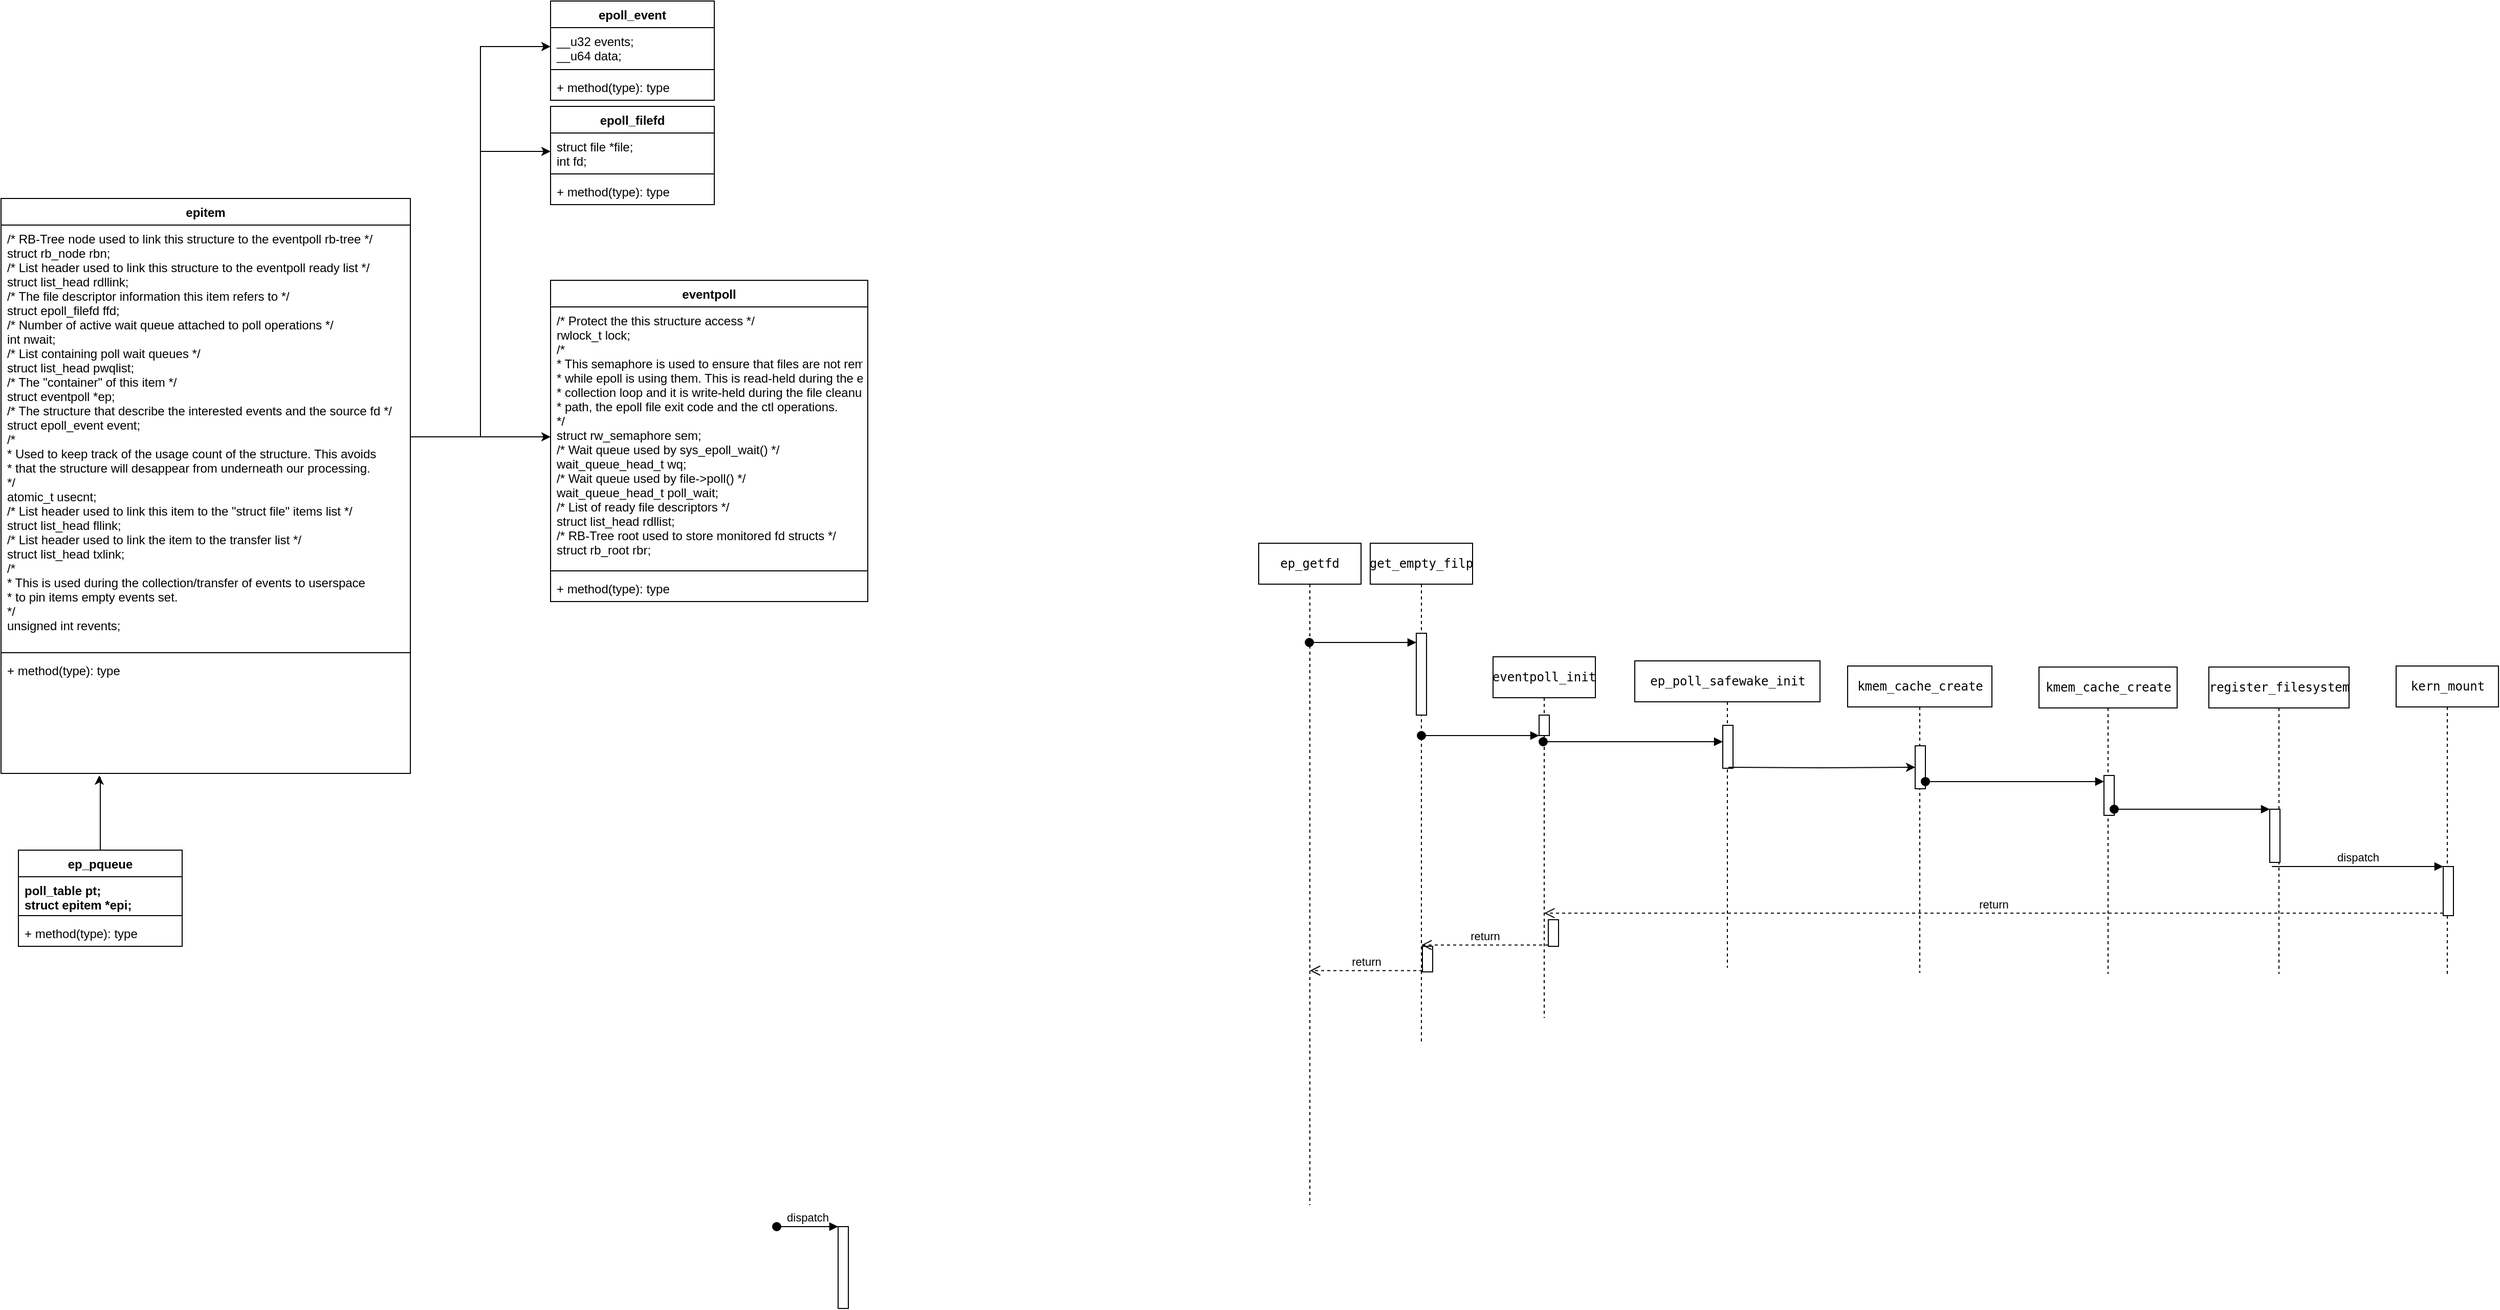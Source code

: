 <mxfile version="10.4.7" type="github"><diagram id="craqX8VbKErLSzMx446K" name="Page-1"><mxGraphModel dx="885" dy="1472" grid="0" gridSize="10" guides="1" tooltips="1" connect="1" arrows="1" fold="1" page="0" pageScale="1" pageWidth="827" pageHeight="1169" math="0" shadow="0"><root><mxCell id="0"/><mxCell id="1" parent="0"/><mxCell id="ZwNpzpnpfVniahjFfzZO-1" value="epitem" style="swimlane;fontStyle=1;align=center;verticalAlign=top;childLayout=stackLayout;horizontal=1;startSize=26;horizontalStack=0;resizeParent=1;resizeParentMax=0;resizeLast=0;collapsible=1;marginBottom=0;" vertex="1" parent="1"><mxGeometry x="13" y="170" width="400" height="562" as="geometry"/></mxCell><mxCell id="ZwNpzpnpfVniahjFfzZO-2" value="/* RB-Tree node used to link this structure to the eventpoll rb-tree */&#xa;struct rb_node rbn;&#xa;/* List header used to link this structure to the eventpoll ready list */&#xa;struct list_head rdllink;&#xa;/* The file descriptor information this item refers to */&#xa;struct epoll_filefd ffd;&#xa;/* Number of active wait queue attached to poll operations */&#xa;int nwait;&#xa;/* List containing poll wait queues */&#xa;struct list_head pwqlist;&#xa;/* The &quot;container&quot; of this item */&#xa;struct eventpoll *ep;&#xa;/* The structure that describe the interested events and the source fd */&#xa;struct epoll_event event;&#xa;/*&#xa; * Used to keep track of the usage count of the structure. This avoids&#xa; * that the structure will desappear from underneath our processing.&#xa; */&#xa;atomic_t usecnt;&#xa;/* List header used to link this item to the &quot;struct file&quot; items list */&#xa;struct list_head fllink;&#xa;/* List header used to link the item to the transfer list */&#xa;struct list_head txlink;&#xa;/*&#xa; * This is used during the collection/transfer of events to userspace&#xa; * to pin items empty events set.&#xa; */&#xa;unsigned int revents;" style="text;strokeColor=none;fillColor=none;align=left;verticalAlign=top;spacingLeft=4;spacingRight=4;overflow=hidden;rotatable=0;points=[[0,0.5],[1,0.5]];portConstraint=eastwest;" vertex="1" parent="ZwNpzpnpfVniahjFfzZO-1"><mxGeometry y="26" width="400" height="414" as="geometry"/></mxCell><mxCell id="ZwNpzpnpfVniahjFfzZO-3" value="" style="line;strokeWidth=1;fillColor=none;align=left;verticalAlign=middle;spacingTop=-1;spacingLeft=3;spacingRight=3;rotatable=0;labelPosition=right;points=[];portConstraint=eastwest;" vertex="1" parent="ZwNpzpnpfVniahjFfzZO-1"><mxGeometry y="440" width="400" height="8" as="geometry"/></mxCell><mxCell id="ZwNpzpnpfVniahjFfzZO-4" value="+ method(type): type" style="text;strokeColor=none;fillColor=none;align=left;verticalAlign=top;spacingLeft=4;spacingRight=4;overflow=hidden;rotatable=0;points=[[0,0.5],[1,0.5]];portConstraint=eastwest;" vertex="1" parent="ZwNpzpnpfVniahjFfzZO-1"><mxGeometry y="448" width="400" height="114" as="geometry"/></mxCell><mxCell id="pTRS4t-ar3EstqvLFvJx-5" style="edgeStyle=orthogonalEdgeStyle;rounded=0;orthogonalLoop=1;jettySize=auto;html=1;exitX=0.5;exitY=0;exitDx=0;exitDy=0;entryX=0.24;entryY=1.018;entryDx=0;entryDy=0;entryPerimeter=0;" edge="1" parent="1" source="pTRS4t-ar3EstqvLFvJx-1" target="ZwNpzpnpfVniahjFfzZO-4"><mxGeometry relative="1" as="geometry"><Array as="points"><mxPoint x="110" y="736"/><mxPoint x="109" y="736"/></Array></mxGeometry></mxCell><mxCell id="pTRS4t-ar3EstqvLFvJx-1" value="ep_pqueue" style="swimlane;fontStyle=1;align=center;verticalAlign=top;childLayout=stackLayout;horizontal=1;startSize=26;horizontalStack=0;resizeParent=1;resizeParentMax=0;resizeLast=0;collapsible=1;marginBottom=0;" vertex="1" parent="1"><mxGeometry x="30" y="807" width="160" height="94" as="geometry"/></mxCell><mxCell id="pTRS4t-ar3EstqvLFvJx-2" value="poll_table pt;&#xa;struct epitem *epi;" style="text;strokeColor=none;fillColor=none;align=left;verticalAlign=top;spacingLeft=4;spacingRight=4;overflow=hidden;rotatable=0;points=[[0,0.5],[1,0.5]];portConstraint=eastwest;fontStyle=1" vertex="1" parent="pTRS4t-ar3EstqvLFvJx-1"><mxGeometry y="26" width="160" height="34" as="geometry"/></mxCell><mxCell id="pTRS4t-ar3EstqvLFvJx-3" value="" style="line;strokeWidth=1;fillColor=none;align=left;verticalAlign=middle;spacingTop=-1;spacingLeft=3;spacingRight=3;rotatable=0;labelPosition=right;points=[];portConstraint=eastwest;" vertex="1" parent="pTRS4t-ar3EstqvLFvJx-1"><mxGeometry y="60" width="160" height="8" as="geometry"/></mxCell><mxCell id="pTRS4t-ar3EstqvLFvJx-4" value="+ method(type): type" style="text;strokeColor=none;fillColor=none;align=left;verticalAlign=top;spacingLeft=4;spacingRight=4;overflow=hidden;rotatable=0;points=[[0,0.5],[1,0.5]];portConstraint=eastwest;" vertex="1" parent="pTRS4t-ar3EstqvLFvJx-1"><mxGeometry y="68" width="160" height="26" as="geometry"/></mxCell><mxCell id="pTRS4t-ar3EstqvLFvJx-7" value="eventpoll" style="swimlane;fontStyle=1;align=center;verticalAlign=top;childLayout=stackLayout;horizontal=1;startSize=26;horizontalStack=0;resizeParent=1;resizeParentMax=0;resizeLast=0;collapsible=1;marginBottom=0;" vertex="1" parent="1"><mxGeometry x="550" y="250" width="310" height="314" as="geometry"/></mxCell><mxCell id="pTRS4t-ar3EstqvLFvJx-8" value="/* Protect the this structure access */&#xa;rwlock_t lock;&#xa;/*&#xa; * This semaphore is used to ensure that files are not removed&#xa; * while epoll is using them. This is read-held during the event&#xa; * collection loop and it is write-held during the file cleanup&#xa; * path, the epoll file exit code and the ctl operations.&#xa; */&#xa;struct rw_semaphore sem;&#xa;/* Wait queue used by sys_epoll_wait() */&#xa;wait_queue_head_t wq;&#xa;/* Wait queue used by file-&gt;poll() */&#xa;wait_queue_head_t poll_wait;&#xa;/* List of ready file descriptors */&#xa;struct list_head rdllist;&#xa;/* RB-Tree root used to store monitored fd structs */&#xa;struct rb_root rbr;" style="text;strokeColor=none;fillColor=none;align=left;verticalAlign=top;spacingLeft=4;spacingRight=4;overflow=hidden;rotatable=0;points=[[0,0.5],[1,0.5]];portConstraint=eastwest;" vertex="1" parent="pTRS4t-ar3EstqvLFvJx-7"><mxGeometry y="26" width="310" height="254" as="geometry"/></mxCell><mxCell id="pTRS4t-ar3EstqvLFvJx-9" value="" style="line;strokeWidth=1;fillColor=none;align=left;verticalAlign=middle;spacingTop=-1;spacingLeft=3;spacingRight=3;rotatable=0;labelPosition=right;points=[];portConstraint=eastwest;" vertex="1" parent="pTRS4t-ar3EstqvLFvJx-7"><mxGeometry y="280" width="310" height="8" as="geometry"/></mxCell><mxCell id="pTRS4t-ar3EstqvLFvJx-10" value="+ method(type): type" style="text;strokeColor=none;fillColor=none;align=left;verticalAlign=top;spacingLeft=4;spacingRight=4;overflow=hidden;rotatable=0;points=[[0,0.5],[1,0.5]];portConstraint=eastwest;" vertex="1" parent="pTRS4t-ar3EstqvLFvJx-7"><mxGeometry y="288" width="310" height="26" as="geometry"/></mxCell><mxCell id="pTRS4t-ar3EstqvLFvJx-11" style="edgeStyle=orthogonalEdgeStyle;rounded=0;orthogonalLoop=1;jettySize=auto;html=1;exitX=1;exitY=0.5;exitDx=0;exitDy=0;entryX=0;entryY=0.5;entryDx=0;entryDy=0;" edge="1" parent="1" source="ZwNpzpnpfVniahjFfzZO-2" target="pTRS4t-ar3EstqvLFvJx-8"><mxGeometry relative="1" as="geometry"/></mxCell><mxCell id="pTRS4t-ar3EstqvLFvJx-12" value="epoll_filefd" style="swimlane;fontStyle=1;align=center;verticalAlign=top;childLayout=stackLayout;horizontal=1;startSize=26;horizontalStack=0;resizeParent=1;resizeParentMax=0;resizeLast=0;collapsible=1;marginBottom=0;" vertex="1" parent="1"><mxGeometry x="550" y="80" width="160" height="96" as="geometry"/></mxCell><mxCell id="pTRS4t-ar3EstqvLFvJx-13" value="struct file *file;&#xa;int fd;" style="text;strokeColor=none;fillColor=none;align=left;verticalAlign=top;spacingLeft=4;spacingRight=4;overflow=hidden;rotatable=0;points=[[0,0.5],[1,0.5]];portConstraint=eastwest;" vertex="1" parent="pTRS4t-ar3EstqvLFvJx-12"><mxGeometry y="26" width="160" height="36" as="geometry"/></mxCell><mxCell id="pTRS4t-ar3EstqvLFvJx-14" value="" style="line;strokeWidth=1;fillColor=none;align=left;verticalAlign=middle;spacingTop=-1;spacingLeft=3;spacingRight=3;rotatable=0;labelPosition=right;points=[];portConstraint=eastwest;" vertex="1" parent="pTRS4t-ar3EstqvLFvJx-12"><mxGeometry y="62" width="160" height="8" as="geometry"/></mxCell><mxCell id="pTRS4t-ar3EstqvLFvJx-15" value="+ method(type): type" style="text;strokeColor=none;fillColor=none;align=left;verticalAlign=top;spacingLeft=4;spacingRight=4;overflow=hidden;rotatable=0;points=[[0,0.5],[1,0.5]];portConstraint=eastwest;" vertex="1" parent="pTRS4t-ar3EstqvLFvJx-12"><mxGeometry y="70" width="160" height="26" as="geometry"/></mxCell><mxCell id="pTRS4t-ar3EstqvLFvJx-16" style="edgeStyle=orthogonalEdgeStyle;rounded=0;orthogonalLoop=1;jettySize=auto;html=1;exitX=1;exitY=0.5;exitDx=0;exitDy=0;entryX=0;entryY=0.5;entryDx=0;entryDy=0;" edge="1" parent="1" source="ZwNpzpnpfVniahjFfzZO-2" target="pTRS4t-ar3EstqvLFvJx-13"><mxGeometry relative="1" as="geometry"/></mxCell><mxCell id="pTRS4t-ar3EstqvLFvJx-17" value="epoll_event" style="swimlane;fontStyle=1;align=center;verticalAlign=top;childLayout=stackLayout;horizontal=1;startSize=26;horizontalStack=0;resizeParent=1;resizeParentMax=0;resizeLast=0;collapsible=1;marginBottom=0;" vertex="1" parent="1"><mxGeometry x="550" y="-23" width="160" height="97" as="geometry"/></mxCell><mxCell id="pTRS4t-ar3EstqvLFvJx-18" value="__u32 events;&#xa;__u64 data;" style="text;strokeColor=none;fillColor=none;align=left;verticalAlign=top;spacingLeft=4;spacingRight=4;overflow=hidden;rotatable=0;points=[[0,0.5],[1,0.5]];portConstraint=eastwest;" vertex="1" parent="pTRS4t-ar3EstqvLFvJx-17"><mxGeometry y="26" width="160" height="37" as="geometry"/></mxCell><mxCell id="pTRS4t-ar3EstqvLFvJx-19" value="" style="line;strokeWidth=1;fillColor=none;align=left;verticalAlign=middle;spacingTop=-1;spacingLeft=3;spacingRight=3;rotatable=0;labelPosition=right;points=[];portConstraint=eastwest;" vertex="1" parent="pTRS4t-ar3EstqvLFvJx-17"><mxGeometry y="63" width="160" height="8" as="geometry"/></mxCell><mxCell id="pTRS4t-ar3EstqvLFvJx-20" value="+ method(type): type" style="text;strokeColor=none;fillColor=none;align=left;verticalAlign=top;spacingLeft=4;spacingRight=4;overflow=hidden;rotatable=0;points=[[0,0.5],[1,0.5]];portConstraint=eastwest;" vertex="1" parent="pTRS4t-ar3EstqvLFvJx-17"><mxGeometry y="71" width="160" height="26" as="geometry"/></mxCell><mxCell id="pTRS4t-ar3EstqvLFvJx-21" style="edgeStyle=orthogonalEdgeStyle;rounded=0;orthogonalLoop=1;jettySize=auto;html=1;exitX=1;exitY=0.5;exitDx=0;exitDy=0;entryX=0;entryY=0.5;entryDx=0;entryDy=0;" edge="1" parent="1" source="ZwNpzpnpfVniahjFfzZO-2" target="pTRS4t-ar3EstqvLFvJx-18"><mxGeometry relative="1" as="geometry"/></mxCell><mxCell id="pTRS4t-ar3EstqvLFvJx-24" value="&lt;pre&gt;eventpoll_init&lt;/pre&gt;" style="shape=umlLifeline;perimeter=lifelinePerimeter;whiteSpace=wrap;html=1;container=1;collapsible=0;recursiveResize=0;outlineConnect=0;" vertex="1" parent="1"><mxGeometry x="1471" y="618" width="100" height="353" as="geometry"/></mxCell><mxCell id="pTRS4t-ar3EstqvLFvJx-44" value="" style="html=1;points=[];perimeter=orthogonalPerimeter;" vertex="1" parent="pTRS4t-ar3EstqvLFvJx-24"><mxGeometry x="45" y="57" width="10" height="20" as="geometry"/></mxCell><mxCell id="pTRS4t-ar3EstqvLFvJx-51" value="" style="html=1;points=[];perimeter=orthogonalPerimeter;" vertex="1" parent="pTRS4t-ar3EstqvLFvJx-24"><mxGeometry x="54" y="257" width="10" height="26" as="geometry"/></mxCell><mxCell id="pTRS4t-ar3EstqvLFvJx-25" value="&lt;pre&gt;ep_poll_safewake_init&lt;/pre&gt;" style="shape=umlLifeline;perimeter=lifelinePerimeter;whiteSpace=wrap;html=1;container=1;collapsible=0;recursiveResize=0;outlineConnect=0;" vertex="1" parent="1"><mxGeometry x="1609.5" y="622" width="181" height="300" as="geometry"/></mxCell><mxCell id="pTRS4t-ar3EstqvLFvJx-28" value="" style="html=1;points=[];perimeter=orthogonalPerimeter;" vertex="1" parent="pTRS4t-ar3EstqvLFvJx-25"><mxGeometry x="86" y="63" width="10" height="42" as="geometry"/></mxCell><mxCell id="pTRS4t-ar3EstqvLFvJx-26" value="&lt;pre&gt;kmem_cache_create&lt;/pre&gt;" style="shape=umlLifeline;perimeter=lifelinePerimeter;whiteSpace=wrap;html=1;container=1;collapsible=0;recursiveResize=0;outlineConnect=0;" vertex="1" parent="1"><mxGeometry x="1817.5" y="627" width="141" height="300" as="geometry"/></mxCell><mxCell id="pTRS4t-ar3EstqvLFvJx-27" value="&lt;pre&gt;kmem_cache_create&lt;/pre&gt;" style="shape=umlLifeline;perimeter=lifelinePerimeter;whiteSpace=wrap;html=1;container=1;collapsible=0;recursiveResize=0;outlineConnect=0;" vertex="1" parent="1"><mxGeometry x="2004.5" y="628" width="135" height="300" as="geometry"/></mxCell><mxCell id="pTRS4t-ar3EstqvLFvJx-29" value="" style="html=1;verticalAlign=bottom;startArrow=oval;endArrow=block;startSize=8;" edge="1" target="pTRS4t-ar3EstqvLFvJx-28" parent="1"><mxGeometry relative="1" as="geometry"><mxPoint x="1520" y="701" as="sourcePoint"/><Array as="points"><mxPoint x="1653.5" y="701"/></Array></mxGeometry></mxCell><mxCell id="pTRS4t-ar3EstqvLFvJx-30" value="" style="html=1;points=[];perimeter=orthogonalPerimeter;" vertex="1" parent="1"><mxGeometry x="1883.5" y="705" width="10" height="42" as="geometry"/></mxCell><mxCell id="pTRS4t-ar3EstqvLFvJx-31" value="" style="edgeStyle=orthogonalEdgeStyle;rounded=0;orthogonalLoop=1;jettySize=auto;html=1;" edge="1" parent="1" target="pTRS4t-ar3EstqvLFvJx-30"><mxGeometry relative="1" as="geometry"><mxPoint x="1701" y="726" as="sourcePoint"/></mxGeometry></mxCell><mxCell id="pTRS4t-ar3EstqvLFvJx-32" value="&lt;pre&gt;register_filesystem&lt;/pre&gt;" style="shape=umlLifeline;perimeter=lifelinePerimeter;whiteSpace=wrap;html=1;container=1;collapsible=0;recursiveResize=0;outlineConnect=0;" vertex="1" parent="1"><mxGeometry x="2170.5" y="628" width="137" height="300" as="geometry"/></mxCell><mxCell id="pTRS4t-ar3EstqvLFvJx-33" value="" style="html=1;points=[];perimeter=orthogonalPerimeter;" vertex="1" parent="1"><mxGeometry x="2068" y="734" width="10" height="39" as="geometry"/></mxCell><mxCell id="pTRS4t-ar3EstqvLFvJx-34" value="" style="html=1;verticalAlign=bottom;startArrow=oval;endArrow=block;startSize=8;exitX=1;exitY=0.833;exitDx=0;exitDy=0;exitPerimeter=0;" edge="1" target="pTRS4t-ar3EstqvLFvJx-33" parent="1" source="pTRS4t-ar3EstqvLFvJx-30"><mxGeometry relative="1" as="geometry"><mxPoint x="2014.5" y="740" as="sourcePoint"/></mxGeometry></mxCell><mxCell id="pTRS4t-ar3EstqvLFvJx-35" value="&lt;pre&gt;kern_mount&lt;/pre&gt;" style="shape=umlLifeline;perimeter=lifelinePerimeter;whiteSpace=wrap;html=1;container=1;collapsible=0;recursiveResize=0;outlineConnect=0;" vertex="1" parent="1"><mxGeometry x="2353.5" y="627" width="100" height="301" as="geometry"/></mxCell><mxCell id="pTRS4t-ar3EstqvLFvJx-38" value="" style="html=1;points=[];perimeter=orthogonalPerimeter;" vertex="1" parent="pTRS4t-ar3EstqvLFvJx-35"><mxGeometry x="46" y="196" width="10" height="48" as="geometry"/></mxCell><mxCell id="pTRS4t-ar3EstqvLFvJx-39" value="dispatch" style="html=1;verticalAlign=bottom;endArrow=block;entryX=0;entryY=0;" edge="1" target="pTRS4t-ar3EstqvLFvJx-38" parent="pTRS4t-ar3EstqvLFvJx-35"><mxGeometry relative="1" as="geometry"><mxPoint x="-121.5" y="196" as="sourcePoint"/></mxGeometry></mxCell><mxCell id="pTRS4t-ar3EstqvLFvJx-36" value="" style="html=1;points=[];perimeter=orthogonalPerimeter;" vertex="1" parent="1"><mxGeometry x="2230" y="767" width="10" height="52" as="geometry"/></mxCell><mxCell id="pTRS4t-ar3EstqvLFvJx-37" value="" style="html=1;verticalAlign=bottom;startArrow=oval;endArrow=block;startSize=8;" edge="1" target="pTRS4t-ar3EstqvLFvJx-36" parent="1" source="pTRS4t-ar3EstqvLFvJx-33"><mxGeometry relative="1" as="geometry"><mxPoint x="2192" y="767" as="sourcePoint"/></mxGeometry></mxCell><mxCell id="pTRS4t-ar3EstqvLFvJx-40" value="return" style="html=1;verticalAlign=bottom;endArrow=open;dashed=1;endSize=8;exitX=0;exitY=0.95;" edge="1" source="pTRS4t-ar3EstqvLFvJx-38" parent="1" target="pTRS4t-ar3EstqvLFvJx-24"><mxGeometry relative="1" as="geometry"><mxPoint x="2329" y="924" as="targetPoint"/></mxGeometry></mxCell><mxCell id="pTRS4t-ar3EstqvLFvJx-43" value="&lt;pre&gt;get_empty_filp&lt;/pre&gt;" style="shape=umlLifeline;perimeter=lifelinePerimeter;whiteSpace=wrap;html=1;container=1;collapsible=0;recursiveResize=0;outlineConnect=0;" vertex="1" parent="1"><mxGeometry x="1351" y="507" width="100" height="487" as="geometry"/></mxCell><mxCell id="pTRS4t-ar3EstqvLFvJx-47" value="" style="html=1;points=[];perimeter=orthogonalPerimeter;" vertex="1" parent="pTRS4t-ar3EstqvLFvJx-43"><mxGeometry x="45" y="88" width="10" height="80" as="geometry"/></mxCell><mxCell id="pTRS4t-ar3EstqvLFvJx-58" value="" style="html=1;points=[];perimeter=orthogonalPerimeter;" vertex="1" parent="pTRS4t-ar3EstqvLFvJx-43"><mxGeometry x="51" y="394" width="10" height="25" as="geometry"/></mxCell><mxCell id="pTRS4t-ar3EstqvLFvJx-45" value="" style="html=1;verticalAlign=bottom;startArrow=oval;endArrow=block;startSize=8;" edge="1" target="pTRS4t-ar3EstqvLFvJx-44" parent="1" source="pTRS4t-ar3EstqvLFvJx-43"><mxGeometry relative="1" as="geometry"><mxPoint x="1456" y="675" as="sourcePoint"/></mxGeometry></mxCell><mxCell id="pTRS4t-ar3EstqvLFvJx-46" value="&lt;pre&gt;ep_getfd&lt;/pre&gt;" style="shape=umlLifeline;perimeter=lifelinePerimeter;whiteSpace=wrap;html=1;container=1;collapsible=0;recursiveResize=0;outlineConnect=0;" vertex="1" parent="1"><mxGeometry x="1242" y="507" width="100" height="647" as="geometry"/></mxCell><mxCell id="pTRS4t-ar3EstqvLFvJx-48" value="" style="html=1;verticalAlign=bottom;startArrow=oval;endArrow=block;startSize=8;" edge="1" parent="1"><mxGeometry relative="1" as="geometry"><mxPoint x="1291.5" y="604" as="sourcePoint"/><mxPoint x="1396" y="604" as="targetPoint"/></mxGeometry></mxCell><mxCell id="pTRS4t-ar3EstqvLFvJx-49" value="" style="html=1;points=[];perimeter=orthogonalPerimeter;" vertex="1" parent="1"><mxGeometry x="831" y="1175" width="10" height="80" as="geometry"/></mxCell><mxCell id="pTRS4t-ar3EstqvLFvJx-50" value="dispatch" style="html=1;verticalAlign=bottom;startArrow=oval;endArrow=block;startSize=8;" edge="1" target="pTRS4t-ar3EstqvLFvJx-49" parent="1"><mxGeometry relative="1" as="geometry"><mxPoint x="771" y="1175" as="sourcePoint"/></mxGeometry></mxCell><mxCell id="pTRS4t-ar3EstqvLFvJx-53" value="return" style="html=1;verticalAlign=bottom;endArrow=open;dashed=1;endSize=8;exitX=0;exitY=0.95;" edge="1" source="pTRS4t-ar3EstqvLFvJx-51" parent="1" target="pTRS4t-ar3EstqvLFvJx-43"><mxGeometry relative="1" as="geometry"><mxPoint x="1455" y="951" as="targetPoint"/></mxGeometry></mxCell><mxCell id="pTRS4t-ar3EstqvLFvJx-60" value="return" style="html=1;verticalAlign=bottom;endArrow=open;dashed=1;endSize=8;exitX=0;exitY=0.95;" edge="1" source="pTRS4t-ar3EstqvLFvJx-58" parent="1" target="pTRS4t-ar3EstqvLFvJx-46"><mxGeometry relative="1" as="geometry"><mxPoint x="1332" y="977" as="targetPoint"/></mxGeometry></mxCell></root></mxGraphModel></diagram><diagram id="-ZCMKP1ulpf9dJ_kqjk6" name="Page-2"><mxGraphModel dx="885" dy="1072" grid="1" gridSize="10" guides="1" tooltips="1" connect="1" arrows="1" fold="1" page="1" pageScale="1" pageWidth="827" pageHeight="1169" math="0" shadow="0"><root><mxCell id="fauBvXREwgcCbehzr2Qg-0"/><mxCell id="fauBvXREwgcCbehzr2Qg-1" parent="fauBvXREwgcCbehzr2Qg-0"/></root></mxGraphModel></diagram></mxfile>